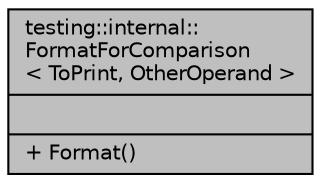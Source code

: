 digraph "testing::internal::FormatForComparison&lt; ToPrint, OtherOperand &gt;"
{
 // LATEX_PDF_SIZE
  bgcolor="transparent";
  edge [fontname="Helvetica",fontsize="10",labelfontname="Helvetica",labelfontsize="10"];
  node [fontname="Helvetica",fontsize="10",shape=record];
  Node1 [label="{testing::internal::\lFormatForComparison\l\< ToPrint, OtherOperand \>\n||+ Format()\l}",height=0.2,width=0.4,color="black", fillcolor="grey75", style="filled", fontcolor="black",tooltip=" "];
}
